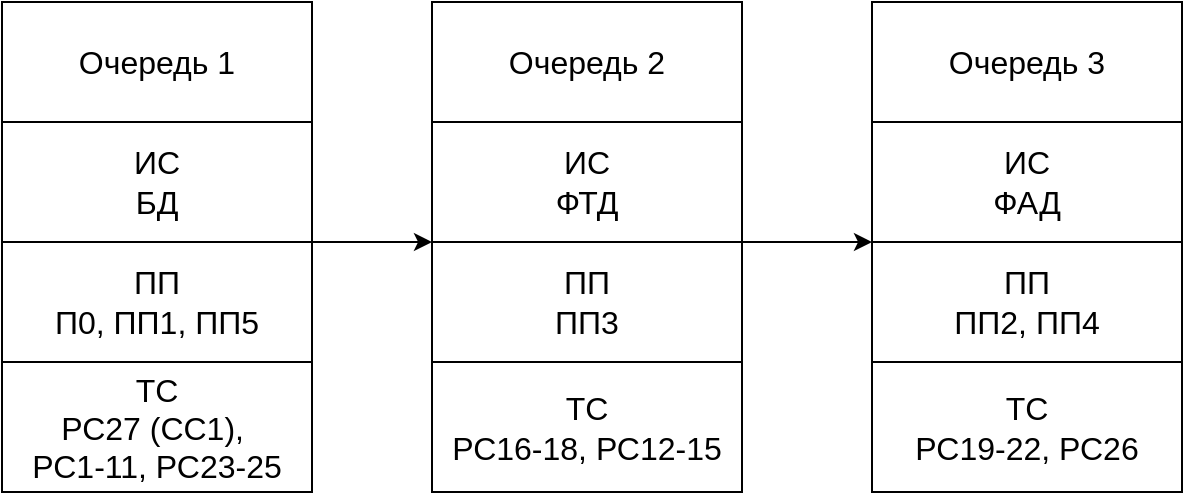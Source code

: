 <mxfile version="22.0.8" type="device">
  <diagram name="Страница — 1" id="MQ_Sf9FGrjqhgtXzqlnl">
    <mxGraphModel dx="1393" dy="797" grid="1" gridSize="5" guides="1" tooltips="1" connect="1" arrows="1" fold="1" page="1" pageScale="1" pageWidth="1169" pageHeight="827" math="0" shadow="0">
      <root>
        <mxCell id="0" />
        <mxCell id="1" parent="0" />
        <mxCell id="xvlWCmnCxYvoC9QycbIk-2" value="" style="rounded=0;whiteSpace=wrap;html=1;" parent="1" vertex="1">
          <mxGeometry x="145" y="125" width="155" height="245" as="geometry" />
        </mxCell>
        <mxCell id="xvlWCmnCxYvoC9QycbIk-3" value="&lt;font style=&quot;font-size: 16px;&quot;&gt;Очередь 1&lt;/font&gt;" style="rounded=0;whiteSpace=wrap;html=1;" parent="1" vertex="1">
          <mxGeometry x="145" y="125" width="155" height="60" as="geometry" />
        </mxCell>
        <mxCell id="xvlWCmnCxYvoC9QycbIk-4" value="&lt;font style=&quot;font-size: 16px;&quot;&gt;ИС&lt;br&gt;БД&lt;br&gt;&lt;/font&gt;" style="rounded=0;whiteSpace=wrap;html=1;" parent="1" vertex="1">
          <mxGeometry x="145" y="185" width="155" height="60" as="geometry" />
        </mxCell>
        <mxCell id="xvlWCmnCxYvoC9QycbIk-5" value="&lt;font style=&quot;&quot;&gt;&lt;span style=&quot;font-size: 16px;&quot;&gt;ПП&lt;/span&gt;&lt;br&gt;&lt;font style=&quot;font-size: 16px;&quot;&gt;П0, ПП1, ПП5&lt;/font&gt;&lt;br&gt;&lt;/font&gt;" style="rounded=0;whiteSpace=wrap;html=1;" parent="1" vertex="1">
          <mxGeometry x="145" y="245" width="155" height="60" as="geometry" />
        </mxCell>
        <mxCell id="xvlWCmnCxYvoC9QycbIk-6" value="&lt;font style=&quot;font-size: 16px;&quot;&gt;&lt;span style=&quot;font-size: 16px;&quot;&gt;ТС&lt;br&gt;&lt;/span&gt;&lt;span style=&quot;background-color: initial;&quot;&gt;РС27 (СС1),&amp;nbsp;&lt;br&gt;&lt;/span&gt;&lt;span style=&quot;line-height: 106%; font-family: &amp;quot;Arial Narrow&amp;quot;, sans-serif;&quot;&gt;РС1-11, РС23-25&lt;/span&gt;&lt;br&gt;&lt;/font&gt;" style="rounded=0;whiteSpace=wrap;html=1;" parent="1" vertex="1">
          <mxGeometry x="145" y="305" width="155" height="65" as="geometry" />
        </mxCell>
        <mxCell id="xvlWCmnCxYvoC9QycbIk-19" value="" style="rounded=0;whiteSpace=wrap;html=1;" parent="1" vertex="1">
          <mxGeometry x="360" y="125" width="155" height="245" as="geometry" />
        </mxCell>
        <mxCell id="xvlWCmnCxYvoC9QycbIk-20" value="&lt;font style=&quot;font-size: 16px;&quot;&gt;Очередь 2&lt;/font&gt;" style="rounded=0;whiteSpace=wrap;html=1;" parent="1" vertex="1">
          <mxGeometry x="360" y="125" width="155" height="60" as="geometry" />
        </mxCell>
        <mxCell id="xvlWCmnCxYvoC9QycbIk-21" value="&lt;font style=&quot;font-size: 16px;&quot;&gt;ИС&lt;br&gt;ФТД&lt;br&gt;&lt;/font&gt;" style="rounded=0;whiteSpace=wrap;html=1;" parent="1" vertex="1">
          <mxGeometry x="360" y="185" width="155" height="60" as="geometry" />
        </mxCell>
        <mxCell id="xvlWCmnCxYvoC9QycbIk-22" value="&lt;font style=&quot;&quot;&gt;&lt;span style=&quot;font-size: 16px;&quot;&gt;ПП&lt;/span&gt;&lt;br&gt;&lt;font style=&quot;font-size: 16px;&quot;&gt;ПП3&lt;/font&gt;&lt;br&gt;&lt;/font&gt;" style="rounded=0;whiteSpace=wrap;html=1;" parent="1" vertex="1">
          <mxGeometry x="360" y="245" width="155" height="60" as="geometry" />
        </mxCell>
        <mxCell id="xvlWCmnCxYvoC9QycbIk-23" value="&lt;font style=&quot;&quot;&gt;&lt;span style=&quot;font-size: 16px;&quot;&gt;ТС&lt;/span&gt;&lt;br&gt;&lt;font style=&quot;font-size: 16px;&quot;&gt;РС16-18, РС12-15&lt;/font&gt;&lt;br&gt;&lt;/font&gt;" style="rounded=0;whiteSpace=wrap;html=1;" parent="1" vertex="1">
          <mxGeometry x="360" y="305" width="155" height="65" as="geometry" />
        </mxCell>
        <mxCell id="xvlWCmnCxYvoC9QycbIk-24" value="" style="endArrow=classic;html=1;rounded=0;exitX=1;exitY=1;exitDx=0;exitDy=0;entryX=0;entryY=1;entryDx=0;entryDy=0;" parent="1" source="xvlWCmnCxYvoC9QycbIk-4" target="xvlWCmnCxYvoC9QycbIk-21" edge="1">
          <mxGeometry width="50" height="50" relative="1" as="geometry">
            <mxPoint x="360" y="265" as="sourcePoint" />
            <mxPoint x="410" y="215" as="targetPoint" />
          </mxGeometry>
        </mxCell>
        <mxCell id="xvlWCmnCxYvoC9QycbIk-25" value="" style="rounded=0;whiteSpace=wrap;html=1;" parent="1" vertex="1">
          <mxGeometry x="580" y="125" width="155" height="245" as="geometry" />
        </mxCell>
        <mxCell id="xvlWCmnCxYvoC9QycbIk-26" value="&lt;font style=&quot;font-size: 16px;&quot;&gt;Очередь 3&lt;/font&gt;" style="rounded=0;whiteSpace=wrap;html=1;" parent="1" vertex="1">
          <mxGeometry x="580" y="125" width="155" height="60" as="geometry" />
        </mxCell>
        <mxCell id="xvlWCmnCxYvoC9QycbIk-27" value="&lt;font style=&quot;font-size: 16px;&quot;&gt;ИС&lt;br&gt;ФАД&lt;br&gt;&lt;/font&gt;" style="rounded=0;whiteSpace=wrap;html=1;" parent="1" vertex="1">
          <mxGeometry x="580" y="185" width="155" height="60" as="geometry" />
        </mxCell>
        <mxCell id="xvlWCmnCxYvoC9QycbIk-28" value="&lt;font style=&quot;&quot;&gt;&lt;span style=&quot;font-size: 16px;&quot;&gt;ПП&lt;/span&gt;&lt;br&gt;&lt;font style=&quot;font-size: 16px;&quot;&gt;ПП2, ПП4&lt;/font&gt;&lt;br&gt;&lt;/font&gt;" style="rounded=0;whiteSpace=wrap;html=1;" parent="1" vertex="1">
          <mxGeometry x="580" y="245" width="155" height="60" as="geometry" />
        </mxCell>
        <mxCell id="xvlWCmnCxYvoC9QycbIk-29" value="&lt;font style=&quot;&quot;&gt;&lt;span style=&quot;font-size: 16px;&quot;&gt;ТС&lt;/span&gt;&lt;br&gt;&lt;font style=&quot;font-size: 16px;&quot;&gt;РС19-22, РС26&lt;/font&gt;&lt;br&gt;&lt;/font&gt;" style="rounded=0;whiteSpace=wrap;html=1;" parent="1" vertex="1">
          <mxGeometry x="580" y="305" width="155" height="65" as="geometry" />
        </mxCell>
        <mxCell id="xvlWCmnCxYvoC9QycbIk-30" value="" style="endArrow=classic;html=1;rounded=0;exitX=1;exitY=1;exitDx=0;exitDy=0;entryX=0;entryY=0;entryDx=0;entryDy=0;" parent="1" source="xvlWCmnCxYvoC9QycbIk-21" target="xvlWCmnCxYvoC9QycbIk-28" edge="1">
          <mxGeometry width="50" height="50" relative="1" as="geometry">
            <mxPoint x="360" y="265" as="sourcePoint" />
            <mxPoint x="410" y="215" as="targetPoint" />
          </mxGeometry>
        </mxCell>
      </root>
    </mxGraphModel>
  </diagram>
</mxfile>
